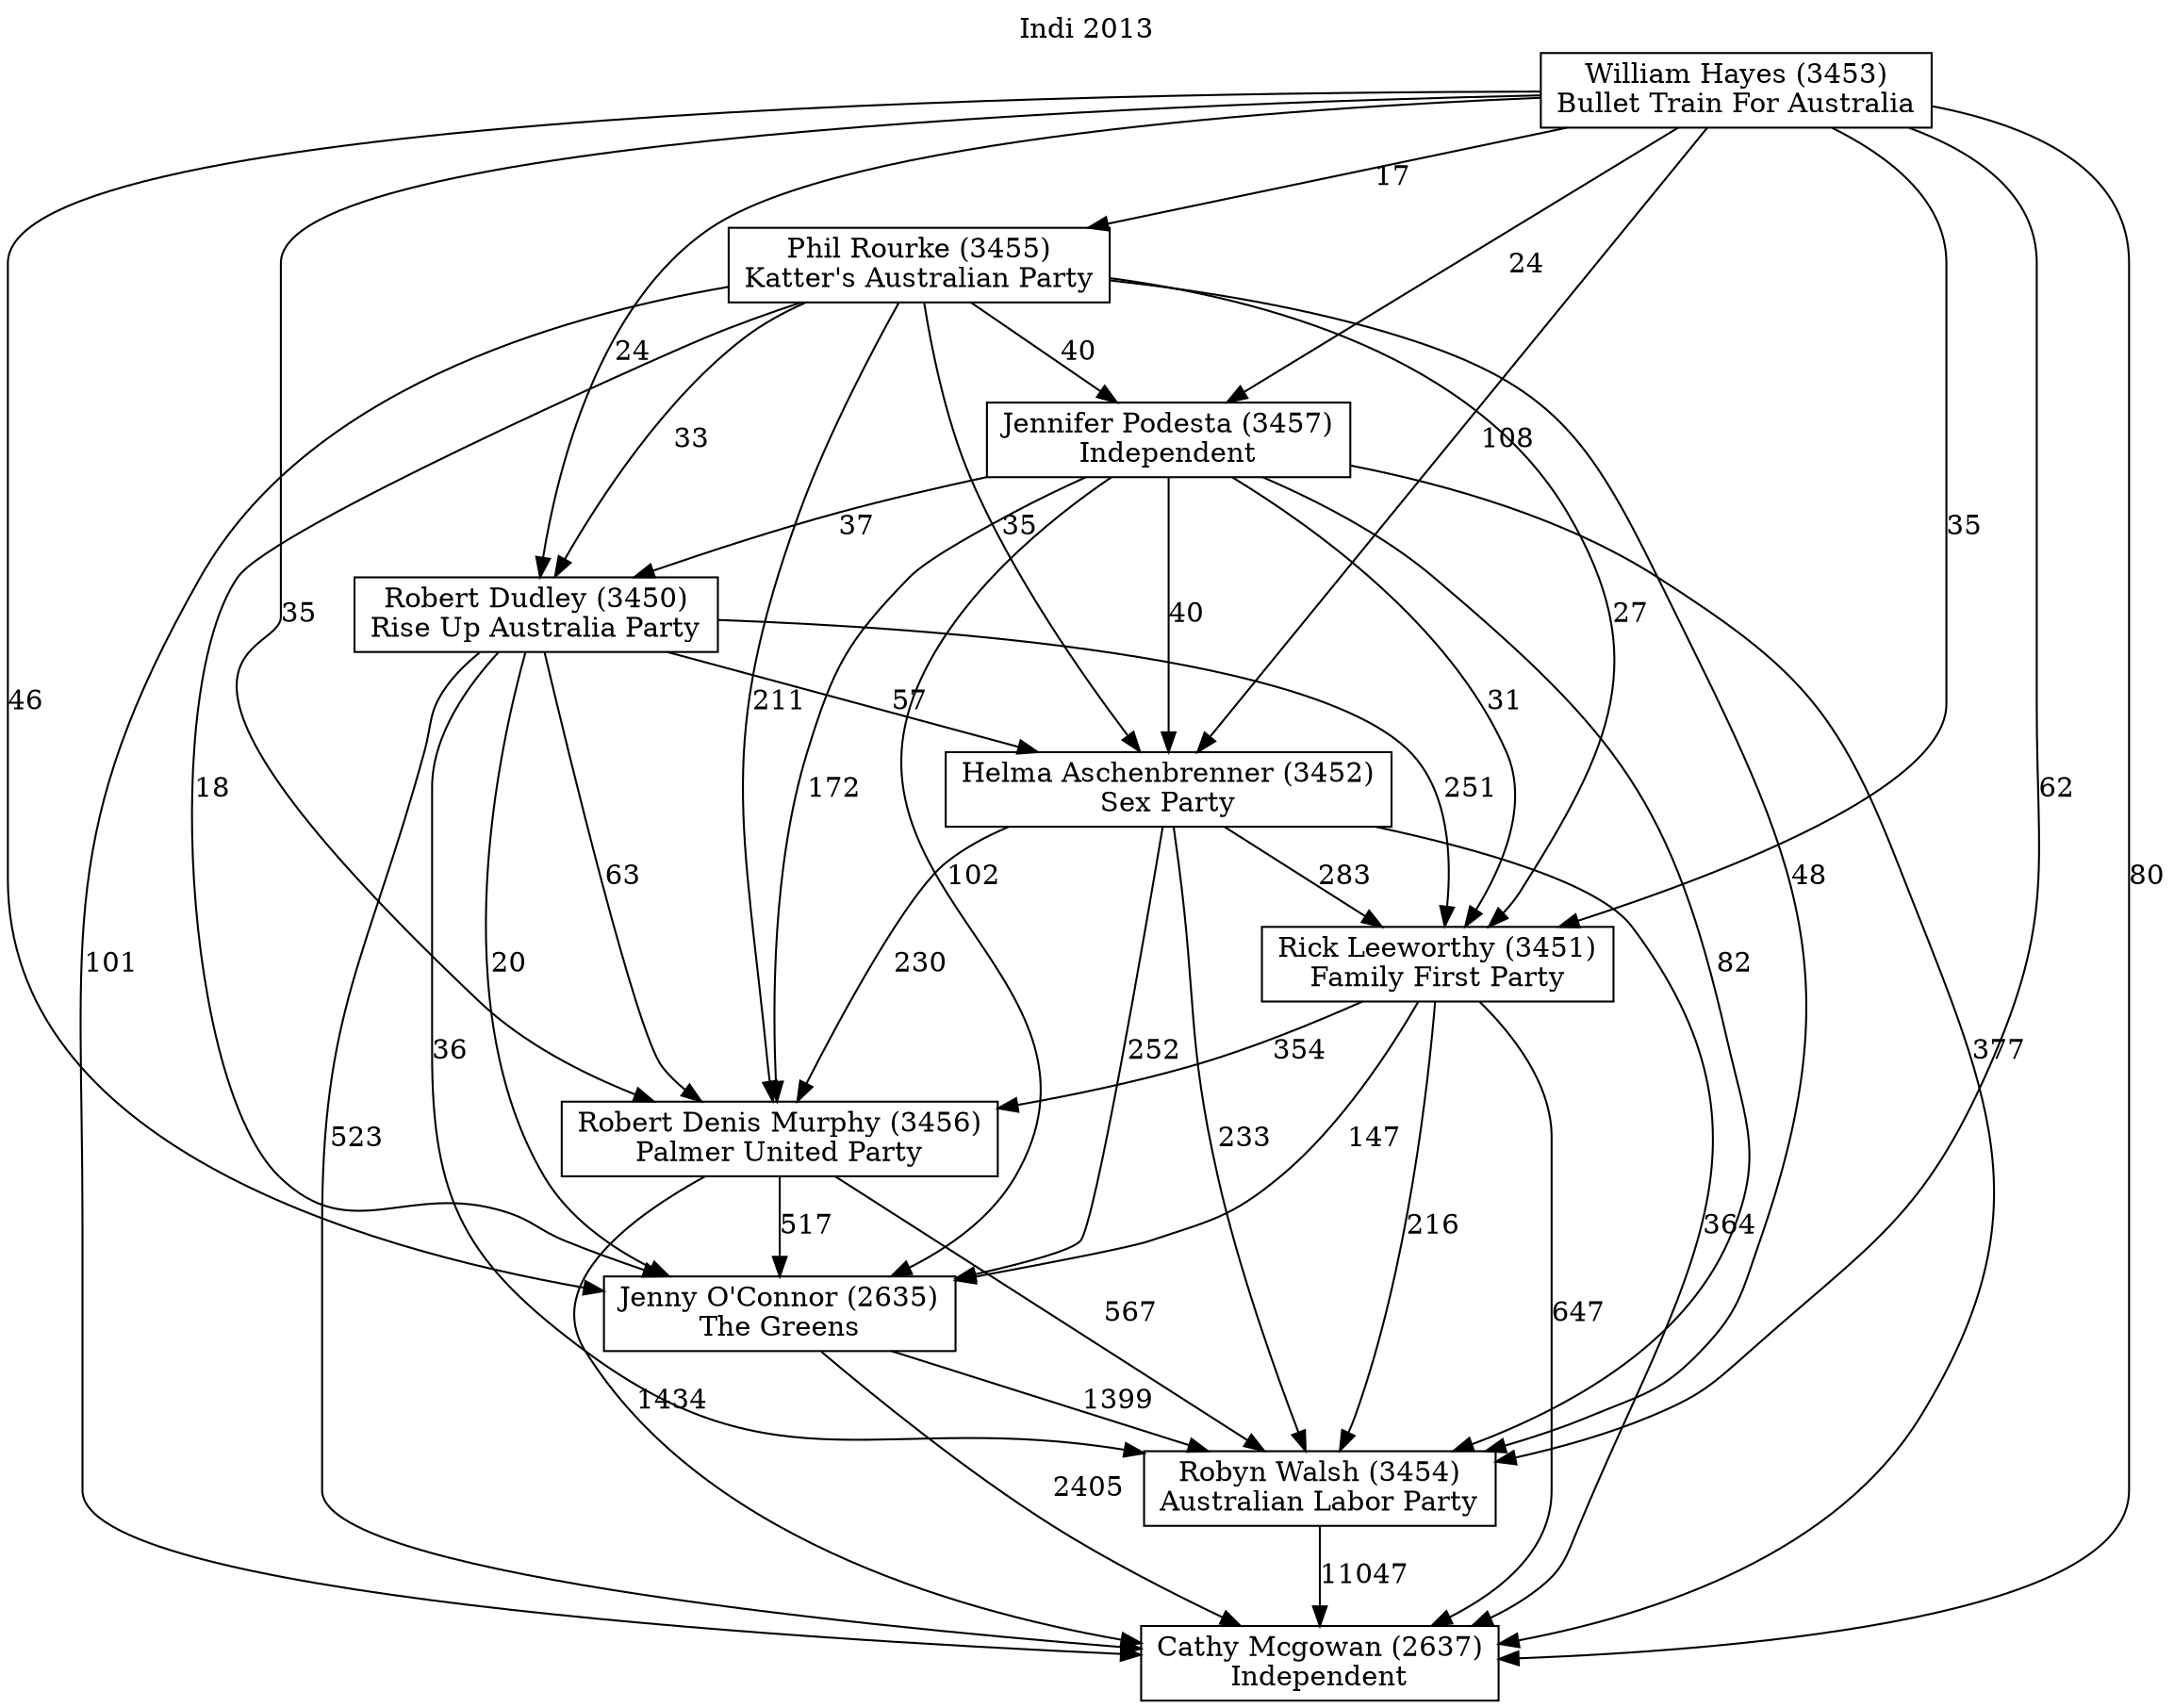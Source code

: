 // House preference flow
digraph "Cathy Mcgowan (2637)_Indi_2013" {
	graph [label="Indi 2013" labelloc=t mclimit=10]
	node [shape=box]
	"Cathy Mcgowan (2637)" [label="Cathy Mcgowan (2637)
Independent"]
	"Robyn Walsh (3454)" [label="Robyn Walsh (3454)
Australian Labor Party"]
	"Jenny O'Connor (2635)" [label="Jenny O'Connor (2635)
The Greens"]
	"Robert Denis Murphy (3456)" [label="Robert Denis Murphy (3456)
Palmer United Party"]
	"Rick Leeworthy (3451)" [label="Rick Leeworthy (3451)
Family First Party"]
	"Helma Aschenbrenner (3452)" [label="Helma Aschenbrenner (3452)
Sex Party"]
	"Robert Dudley (3450)" [label="Robert Dudley (3450)
Rise Up Australia Party"]
	"Jennifer Podesta (3457)" [label="Jennifer Podesta (3457)
Independent"]
	"Phil Rourke (3455)" [label="Phil Rourke (3455)
Katter's Australian Party"]
	"William Hayes (3453)" [label="William Hayes (3453)
Bullet Train For Australia"]
	"Robyn Walsh (3454)" -> "Cathy Mcgowan (2637)" [label=11047]
	"Jenny O'Connor (2635)" -> "Robyn Walsh (3454)" [label=1399]
	"Robert Denis Murphy (3456)" -> "Jenny O'Connor (2635)" [label=517]
	"Rick Leeworthy (3451)" -> "Robert Denis Murphy (3456)" [label=354]
	"Helma Aschenbrenner (3452)" -> "Rick Leeworthy (3451)" [label=283]
	"Robert Dudley (3450)" -> "Helma Aschenbrenner (3452)" [label=57]
	"Jennifer Podesta (3457)" -> "Robert Dudley (3450)" [label=37]
	"Phil Rourke (3455)" -> "Jennifer Podesta (3457)" [label=40]
	"William Hayes (3453)" -> "Phil Rourke (3455)" [label=17]
	"Jenny O'Connor (2635)" -> "Cathy Mcgowan (2637)" [label=2405]
	"Robert Denis Murphy (3456)" -> "Cathy Mcgowan (2637)" [label=1434]
	"Rick Leeworthy (3451)" -> "Cathy Mcgowan (2637)" [label=647]
	"Helma Aschenbrenner (3452)" -> "Cathy Mcgowan (2637)" [label=364]
	"Robert Dudley (3450)" -> "Cathy Mcgowan (2637)" [label=523]
	"Jennifer Podesta (3457)" -> "Cathy Mcgowan (2637)" [label=377]
	"Phil Rourke (3455)" -> "Cathy Mcgowan (2637)" [label=101]
	"William Hayes (3453)" -> "Cathy Mcgowan (2637)" [label=80]
	"William Hayes (3453)" -> "Jennifer Podesta (3457)" [label=24]
	"Phil Rourke (3455)" -> "Robert Dudley (3450)" [label=33]
	"William Hayes (3453)" -> "Robert Dudley (3450)" [label=24]
	"Jennifer Podesta (3457)" -> "Helma Aschenbrenner (3452)" [label=40]
	"Phil Rourke (3455)" -> "Helma Aschenbrenner (3452)" [label=35]
	"William Hayes (3453)" -> "Helma Aschenbrenner (3452)" [label=108]
	"Robert Dudley (3450)" -> "Rick Leeworthy (3451)" [label=251]
	"Jennifer Podesta (3457)" -> "Rick Leeworthy (3451)" [label=31]
	"Phil Rourke (3455)" -> "Rick Leeworthy (3451)" [label=27]
	"William Hayes (3453)" -> "Rick Leeworthy (3451)" [label=35]
	"Helma Aschenbrenner (3452)" -> "Robert Denis Murphy (3456)" [label=230]
	"Robert Dudley (3450)" -> "Robert Denis Murphy (3456)" [label=63]
	"Jennifer Podesta (3457)" -> "Robert Denis Murphy (3456)" [label=172]
	"Phil Rourke (3455)" -> "Robert Denis Murphy (3456)" [label=211]
	"William Hayes (3453)" -> "Robert Denis Murphy (3456)" [label=35]
	"Rick Leeworthy (3451)" -> "Jenny O'Connor (2635)" [label=147]
	"Helma Aschenbrenner (3452)" -> "Jenny O'Connor (2635)" [label=252]
	"Robert Dudley (3450)" -> "Jenny O'Connor (2635)" [label=20]
	"Jennifer Podesta (3457)" -> "Jenny O'Connor (2635)" [label=102]
	"Phil Rourke (3455)" -> "Jenny O'Connor (2635)" [label=18]
	"William Hayes (3453)" -> "Jenny O'Connor (2635)" [label=46]
	"Robert Denis Murphy (3456)" -> "Robyn Walsh (3454)" [label=567]
	"Rick Leeworthy (3451)" -> "Robyn Walsh (3454)" [label=216]
	"Helma Aschenbrenner (3452)" -> "Robyn Walsh (3454)" [label=233]
	"Robert Dudley (3450)" -> "Robyn Walsh (3454)" [label=36]
	"Jennifer Podesta (3457)" -> "Robyn Walsh (3454)" [label=82]
	"Phil Rourke (3455)" -> "Robyn Walsh (3454)" [label=48]
	"William Hayes (3453)" -> "Robyn Walsh (3454)" [label=62]
}
